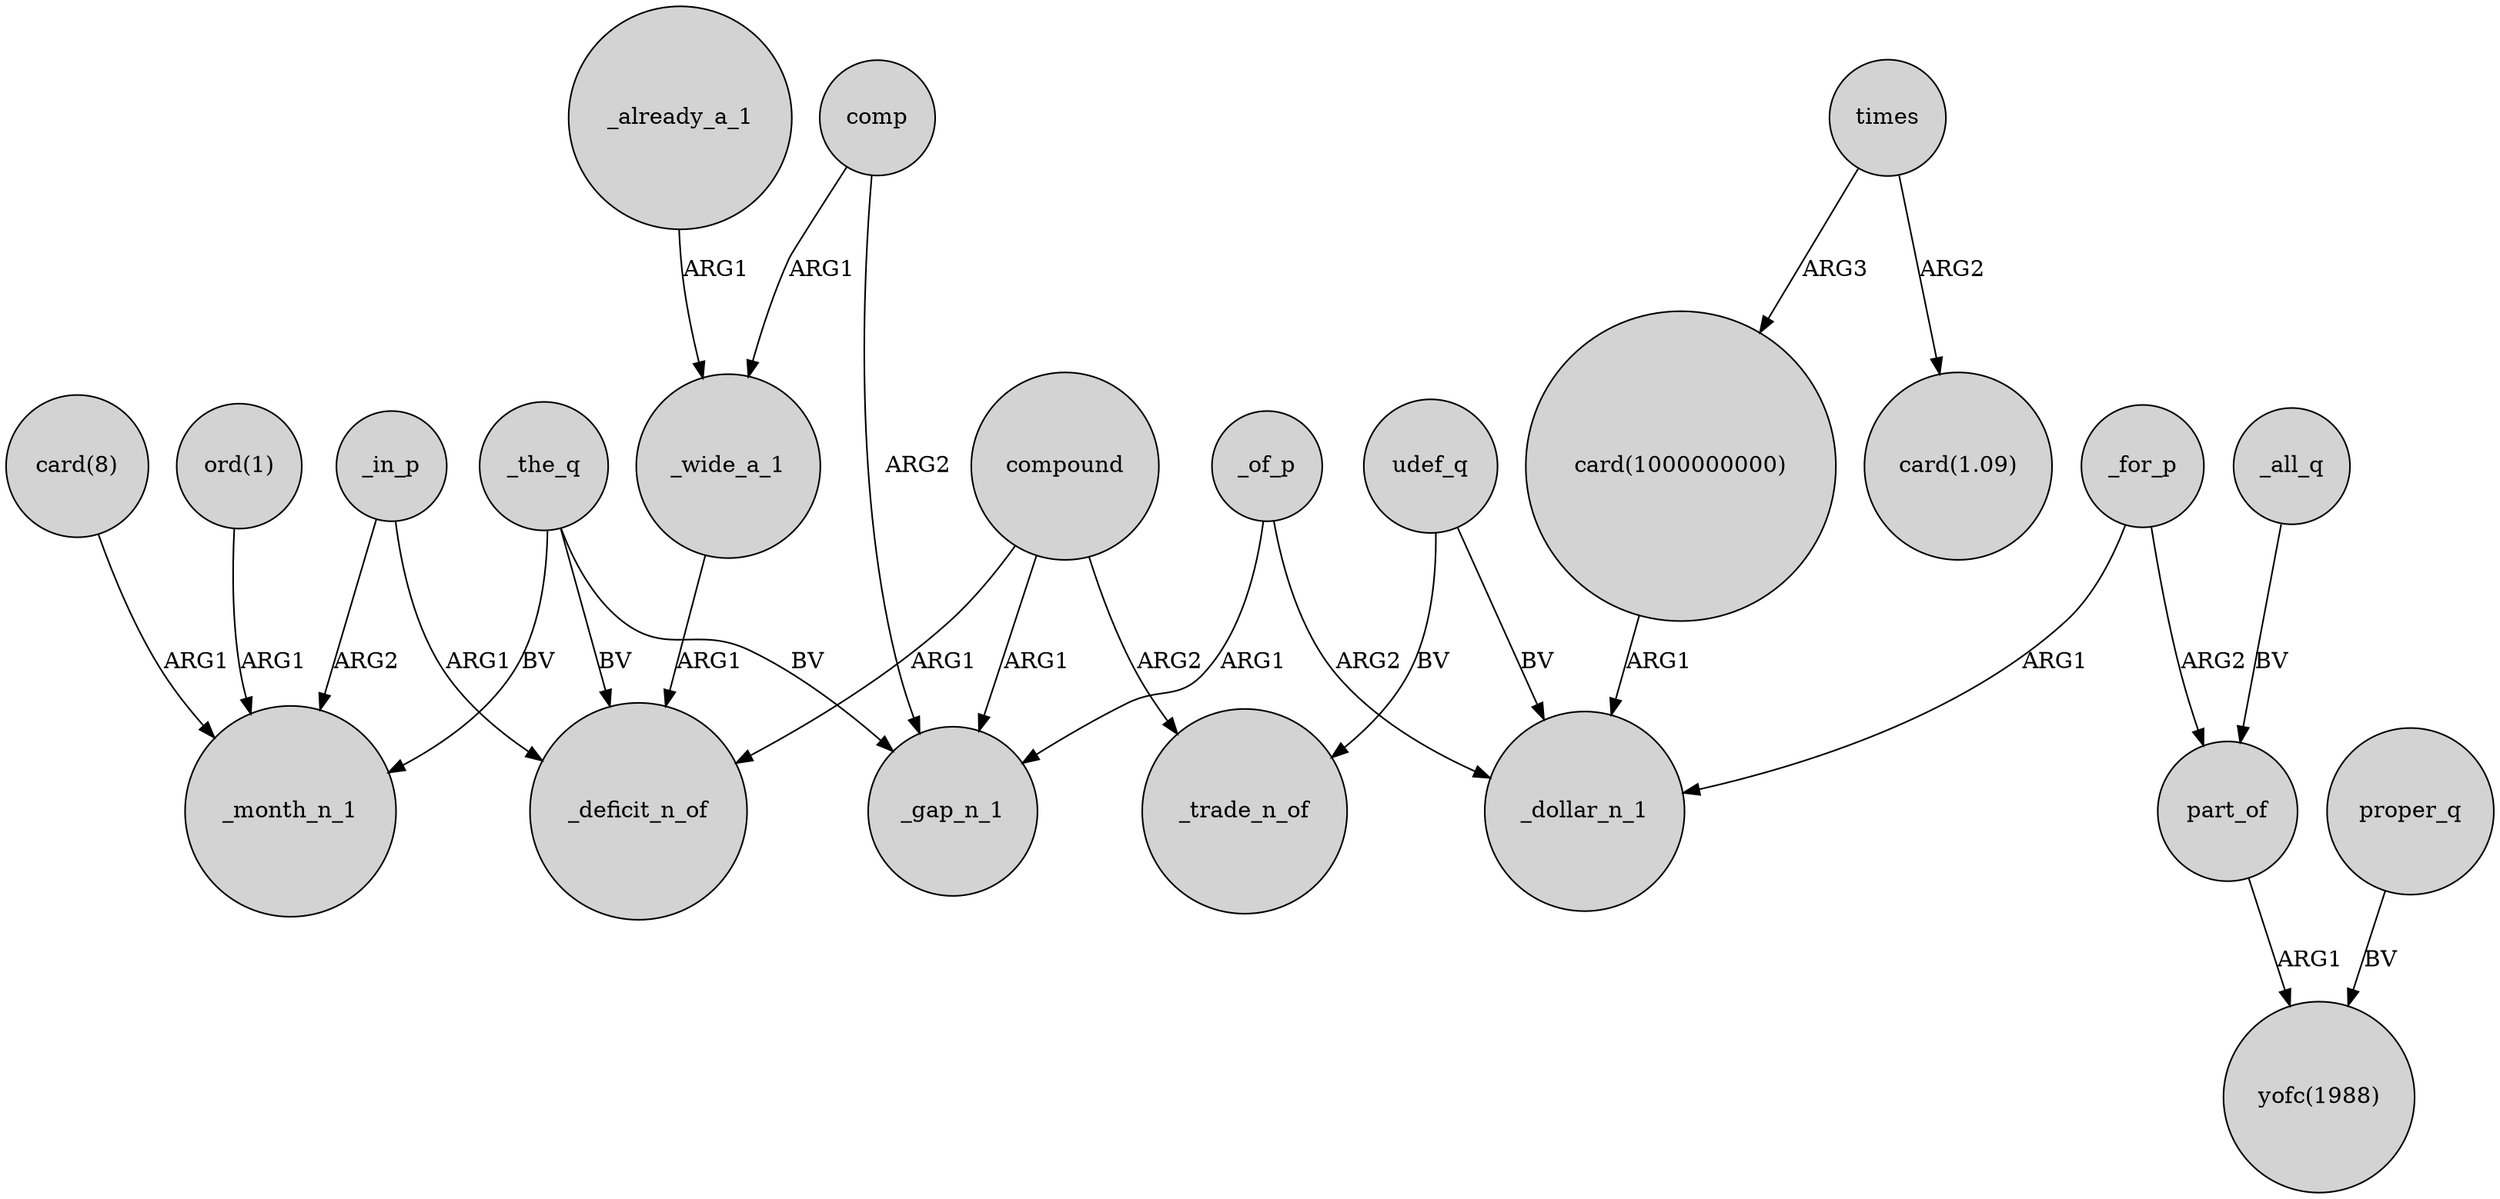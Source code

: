 digraph {
	node [shape=circle style=filled]
	_in_p -> _month_n_1 [label=ARG2]
	udef_q -> _trade_n_of [label=BV]
	_all_q -> part_of [label=BV]
	_the_q -> _gap_n_1 [label=BV]
	_already_a_1 -> _wide_a_1 [label=ARG1]
	_of_p -> _gap_n_1 [label=ARG1]
	part_of -> "yofc(1988)" [label=ARG1]
	times -> "card(1.09)" [label=ARG2]
	times -> "card(1000000000)" [label=ARG3]
	_for_p -> part_of [label=ARG2]
	_the_q -> _month_n_1 [label=BV]
	_wide_a_1 -> _deficit_n_of [label=ARG1]
	comp -> _gap_n_1 [label=ARG2]
	proper_q -> "yofc(1988)" [label=BV]
	compound -> _trade_n_of [label=ARG2]
	"card(8)" -> _month_n_1 [label=ARG1]
	compound -> _deficit_n_of [label=ARG1]
	_for_p -> _dollar_n_1 [label=ARG1]
	comp -> _wide_a_1 [label=ARG1]
	compound -> _gap_n_1 [label=ARG1]
	_the_q -> _deficit_n_of [label=BV]
	_of_p -> _dollar_n_1 [label=ARG2]
	"ord(1)" -> _month_n_1 [label=ARG1]
	"card(1000000000)" -> _dollar_n_1 [label=ARG1]
	_in_p -> _deficit_n_of [label=ARG1]
	udef_q -> _dollar_n_1 [label=BV]
}
